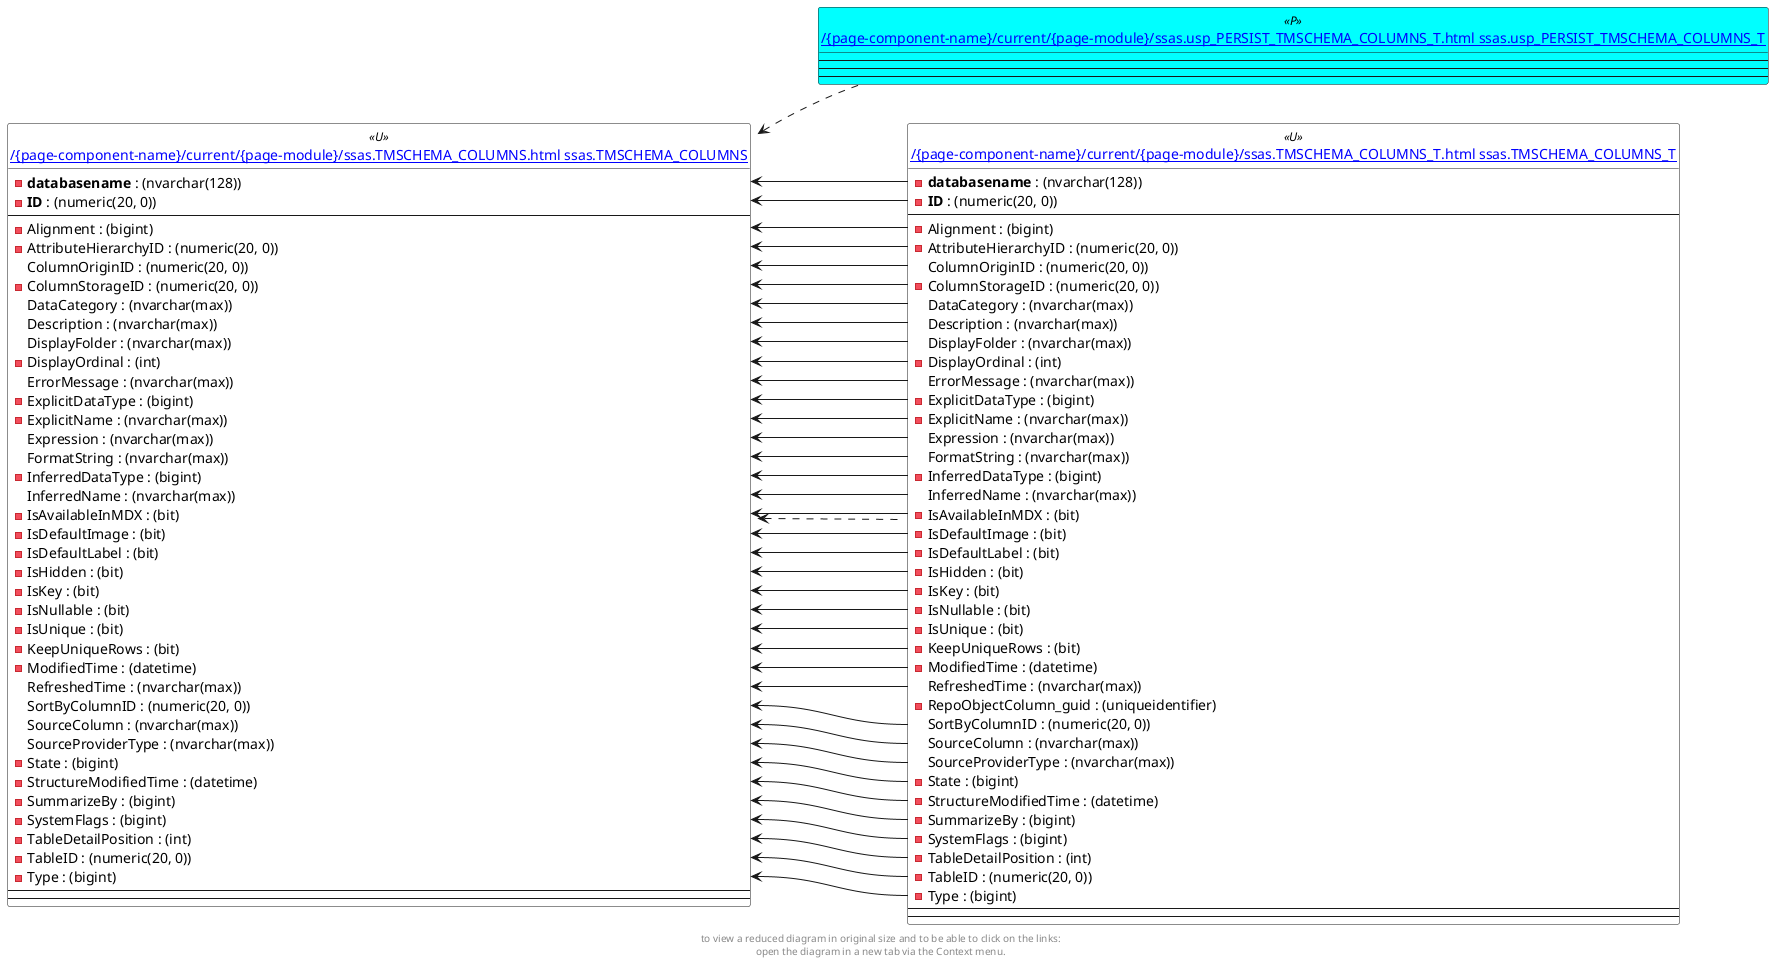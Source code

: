 @startuml
left to right direction
'top to bottom direction
hide circle
'avoide "." issues:
set namespaceSeparator none


skinparam class {
  BackgroundColor White
  BackgroundColor<<FN>> Yellow
  BackgroundColor<<FS>> Yellow
  BackgroundColor<<FT>> LightGray
  BackgroundColor<<IF>> Yellow
  BackgroundColor<<IS>> Yellow
  BackgroundColor<<P>> Aqua
  BackgroundColor<<PC>> Aqua
  BackgroundColor<<SN>> Yellow
  BackgroundColor<<SO>> SlateBlue
  BackgroundColor<<TF>> LightGray
  BackgroundColor<<TR>> Tomato
  BackgroundColor<<U>> White
  BackgroundColor<<V>> WhiteSmoke
  BackgroundColor<<X>> Aqua
}


entity "[[{site-url}/{page-component-name}/current/{page-module}/ssas.TMSCHEMA_COLUMNS.html ssas.TMSCHEMA_COLUMNS]]" as ssas.TMSCHEMA_COLUMNS << U >> {
  - **databasename** : (nvarchar(128))
  - **ID** : (numeric(20, 0))
  --
  - Alignment : (bigint)
  - AttributeHierarchyID : (numeric(20, 0))
  ColumnOriginID : (numeric(20, 0))
  - ColumnStorageID : (numeric(20, 0))
  DataCategory : (nvarchar(max))
  Description : (nvarchar(max))
  DisplayFolder : (nvarchar(max))
  - DisplayOrdinal : (int)
  ErrorMessage : (nvarchar(max))
  - ExplicitDataType : (bigint)
  - ExplicitName : (nvarchar(max))
  Expression : (nvarchar(max))
  FormatString : (nvarchar(max))
  - InferredDataType : (bigint)
  InferredName : (nvarchar(max))
  - IsAvailableInMDX : (bit)
  - IsDefaultImage : (bit)
  - IsDefaultLabel : (bit)
  - IsHidden : (bit)
  - IsKey : (bit)
  - IsNullable : (bit)
  - IsUnique : (bit)
  - KeepUniqueRows : (bit)
  - ModifiedTime : (datetime)
  RefreshedTime : (nvarchar(max))
  SortByColumnID : (numeric(20, 0))
  SourceColumn : (nvarchar(max))
  SourceProviderType : (nvarchar(max))
  - State : (bigint)
  - StructureModifiedTime : (datetime)
  - SummarizeBy : (bigint)
  - SystemFlags : (bigint)
  - TableDetailPosition : (int)
  - TableID : (numeric(20, 0))
  - Type : (bigint)
  --
  --
}

entity "[[{site-url}/{page-component-name}/current/{page-module}/ssas.TMSCHEMA_COLUMNS_T.html ssas.TMSCHEMA_COLUMNS_T]]" as ssas.TMSCHEMA_COLUMNS_T << U >> {
  - **databasename** : (nvarchar(128))
  - **ID** : (numeric(20, 0))
  --
  - Alignment : (bigint)
  - AttributeHierarchyID : (numeric(20, 0))
  ColumnOriginID : (numeric(20, 0))
  - ColumnStorageID : (numeric(20, 0))
  DataCategory : (nvarchar(max))
  Description : (nvarchar(max))
  DisplayFolder : (nvarchar(max))
  - DisplayOrdinal : (int)
  ErrorMessage : (nvarchar(max))
  - ExplicitDataType : (bigint)
  - ExplicitName : (nvarchar(max))
  Expression : (nvarchar(max))
  FormatString : (nvarchar(max))
  - InferredDataType : (bigint)
  InferredName : (nvarchar(max))
  - IsAvailableInMDX : (bit)
  - IsDefaultImage : (bit)
  - IsDefaultLabel : (bit)
  - IsHidden : (bit)
  - IsKey : (bit)
  - IsNullable : (bit)
  - IsUnique : (bit)
  - KeepUniqueRows : (bit)
  - ModifiedTime : (datetime)
  RefreshedTime : (nvarchar(max))
  - RepoObjectColumn_guid : (uniqueidentifier)
  SortByColumnID : (numeric(20, 0))
  SourceColumn : (nvarchar(max))
  SourceProviderType : (nvarchar(max))
  - State : (bigint)
  - StructureModifiedTime : (datetime)
  - SummarizeBy : (bigint)
  - SystemFlags : (bigint)
  - TableDetailPosition : (int)
  - TableID : (numeric(20, 0))
  - Type : (bigint)
  --
  --
}

entity "[[{site-url}/{page-component-name}/current/{page-module}/ssas.usp_PERSIST_TMSCHEMA_COLUMNS_T.html ssas.usp_PERSIST_TMSCHEMA_COLUMNS_T]]" as ssas.usp_PERSIST_TMSCHEMA_COLUMNS_T << P >> {
  --
  --
  --
}

ssas.TMSCHEMA_COLUMNS <.. ssas.TMSCHEMA_COLUMNS_T
ssas.TMSCHEMA_COLUMNS <.. ssas.usp_PERSIST_TMSCHEMA_COLUMNS_T
ssas.TMSCHEMA_COLUMNS::Alignment <-- ssas.TMSCHEMA_COLUMNS_T::Alignment
ssas.TMSCHEMA_COLUMNS::AttributeHierarchyID <-- ssas.TMSCHEMA_COLUMNS_T::AttributeHierarchyID
ssas.TMSCHEMA_COLUMNS::ColumnOriginID <-- ssas.TMSCHEMA_COLUMNS_T::ColumnOriginID
ssas.TMSCHEMA_COLUMNS::ColumnStorageID <-- ssas.TMSCHEMA_COLUMNS_T::ColumnStorageID
ssas.TMSCHEMA_COLUMNS::databasename <-- ssas.TMSCHEMA_COLUMNS_T::databasename
ssas.TMSCHEMA_COLUMNS::DataCategory <-- ssas.TMSCHEMA_COLUMNS_T::DataCategory
ssas.TMSCHEMA_COLUMNS::Description <-- ssas.TMSCHEMA_COLUMNS_T::Description
ssas.TMSCHEMA_COLUMNS::DisplayFolder <-- ssas.TMSCHEMA_COLUMNS_T::DisplayFolder
ssas.TMSCHEMA_COLUMNS::DisplayOrdinal <-- ssas.TMSCHEMA_COLUMNS_T::DisplayOrdinal
ssas.TMSCHEMA_COLUMNS::ErrorMessage <-- ssas.TMSCHEMA_COLUMNS_T::ErrorMessage
ssas.TMSCHEMA_COLUMNS::ExplicitDataType <-- ssas.TMSCHEMA_COLUMNS_T::ExplicitDataType
ssas.TMSCHEMA_COLUMNS::ExplicitName <-- ssas.TMSCHEMA_COLUMNS_T::ExplicitName
ssas.TMSCHEMA_COLUMNS::Expression <-- ssas.TMSCHEMA_COLUMNS_T::Expression
ssas.TMSCHEMA_COLUMNS::FormatString <-- ssas.TMSCHEMA_COLUMNS_T::FormatString
ssas.TMSCHEMA_COLUMNS::ID <-- ssas.TMSCHEMA_COLUMNS_T::ID
ssas.TMSCHEMA_COLUMNS::InferredDataType <-- ssas.TMSCHEMA_COLUMNS_T::InferredDataType
ssas.TMSCHEMA_COLUMNS::InferredName <-- ssas.TMSCHEMA_COLUMNS_T::InferredName
ssas.TMSCHEMA_COLUMNS::IsAvailableInMDX <-- ssas.TMSCHEMA_COLUMNS_T::IsAvailableInMDX
ssas.TMSCHEMA_COLUMNS::IsDefaultImage <-- ssas.TMSCHEMA_COLUMNS_T::IsDefaultImage
ssas.TMSCHEMA_COLUMNS::IsDefaultLabel <-- ssas.TMSCHEMA_COLUMNS_T::IsDefaultLabel
ssas.TMSCHEMA_COLUMNS::IsHidden <-- ssas.TMSCHEMA_COLUMNS_T::IsHidden
ssas.TMSCHEMA_COLUMNS::IsKey <-- ssas.TMSCHEMA_COLUMNS_T::IsKey
ssas.TMSCHEMA_COLUMNS::IsNullable <-- ssas.TMSCHEMA_COLUMNS_T::IsNullable
ssas.TMSCHEMA_COLUMNS::IsUnique <-- ssas.TMSCHEMA_COLUMNS_T::IsUnique
ssas.TMSCHEMA_COLUMNS::KeepUniqueRows <-- ssas.TMSCHEMA_COLUMNS_T::KeepUniqueRows
ssas.TMSCHEMA_COLUMNS::ModifiedTime <-- ssas.TMSCHEMA_COLUMNS_T::ModifiedTime
ssas.TMSCHEMA_COLUMNS::RefreshedTime <-- ssas.TMSCHEMA_COLUMNS_T::RefreshedTime
ssas.TMSCHEMA_COLUMNS::SortByColumnID <-- ssas.TMSCHEMA_COLUMNS_T::SortByColumnID
ssas.TMSCHEMA_COLUMNS::SourceColumn <-- ssas.TMSCHEMA_COLUMNS_T::SourceColumn
ssas.TMSCHEMA_COLUMNS::SourceProviderType <-- ssas.TMSCHEMA_COLUMNS_T::SourceProviderType
ssas.TMSCHEMA_COLUMNS::State <-- ssas.TMSCHEMA_COLUMNS_T::State
ssas.TMSCHEMA_COLUMNS::StructureModifiedTime <-- ssas.TMSCHEMA_COLUMNS_T::StructureModifiedTime
ssas.TMSCHEMA_COLUMNS::SummarizeBy <-- ssas.TMSCHEMA_COLUMNS_T::SummarizeBy
ssas.TMSCHEMA_COLUMNS::SystemFlags <-- ssas.TMSCHEMA_COLUMNS_T::SystemFlags
ssas.TMSCHEMA_COLUMNS::TableDetailPosition <-- ssas.TMSCHEMA_COLUMNS_T::TableDetailPosition
ssas.TMSCHEMA_COLUMNS::TableID <-- ssas.TMSCHEMA_COLUMNS_T::TableID
ssas.TMSCHEMA_COLUMNS::Type <-- ssas.TMSCHEMA_COLUMNS_T::Type
footer
to view a reduced diagram in original size and to be able to click on the links:
open the diagram in a new tab via the Context menu.
end footer

@enduml

